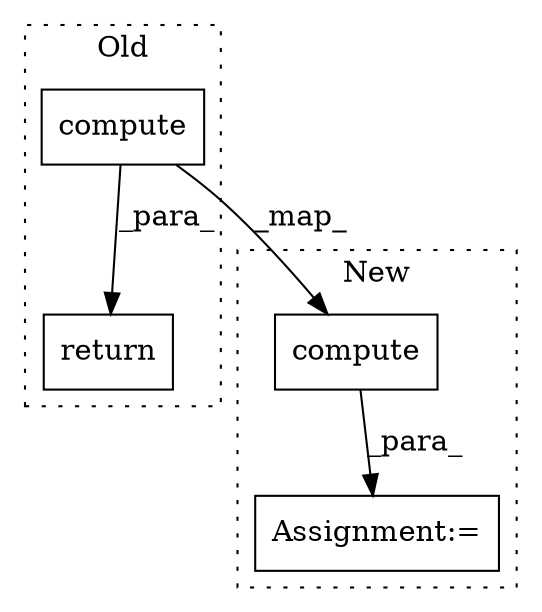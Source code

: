 digraph G {
subgraph cluster0 {
1 [label="compute" a="32" s="15679,15713" l="8,1" shape="box"];
4 [label="return" a="41" s="15665" l="7" shape="box"];
label = "Old";
style="dotted";
}
subgraph cluster1 {
2 [label="compute" a="32" s="16363,16397" l="8,1" shape="box"];
3 [label="Assignment:=" a="7" s="16354" l="2" shape="box"];
label = "New";
style="dotted";
}
1 -> 2 [label="_map_"];
1 -> 4 [label="_para_"];
2 -> 3 [label="_para_"];
}